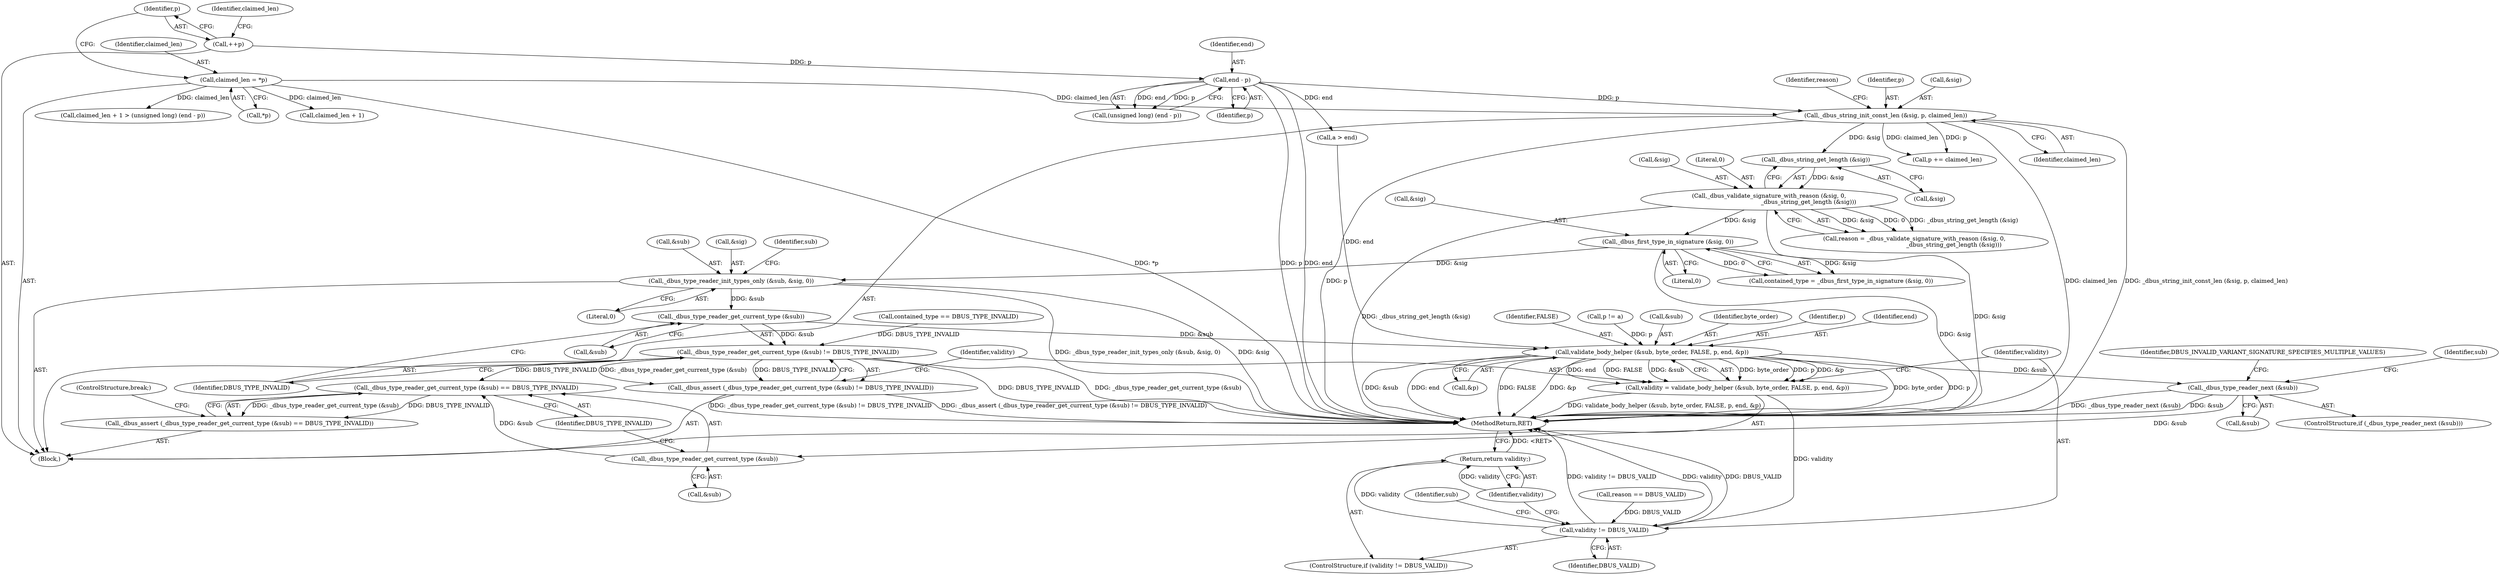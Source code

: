 digraph "0_dbus_7d65a3a6ed8815e34a99c680ac3869fde49dbbd4@API" {
"1000673" [label="(Call,_dbus_type_reader_get_current_type (&sub))"];
"1000665" [label="(Call,_dbus_type_reader_init_types_only (&sub, &sig, 0))"];
"1000626" [label="(Call,_dbus_first_type_in_signature (&sig, 0))"];
"1000590" [label="(Call,_dbus_validate_signature_with_reason (&sig, 0,\n                                           _dbus_string_get_length (&sig)))"];
"1000594" [label="(Call,_dbus_string_get_length (&sig))"];
"1000583" [label="(Call,_dbus_string_init_const_len (&sig, p, claimed_len))"];
"1000578" [label="(Call,end - p)"];
"1000569" [label="(Call,++p)"];
"1000565" [label="(Call,claimed_len = *p)"];
"1000672" [label="(Call,_dbus_type_reader_get_current_type (&sub) != DBUS_TYPE_INVALID)"];
"1000671" [label="(Call,_dbus_assert (_dbus_type_reader_get_current_type (&sub) != DBUS_TYPE_INVALID))"];
"1000701" [label="(Call,_dbus_type_reader_get_current_type (&sub) == DBUS_TYPE_INVALID)"];
"1000700" [label="(Call,_dbus_assert (_dbus_type_reader_get_current_type (&sub) == DBUS_TYPE_INVALID))"];
"1000679" [label="(Call,validate_body_helper (&sub, byte_order, FALSE, p, end, &p))"];
"1000677" [label="(Call,validity = validate_body_helper (&sub, byte_order, FALSE, p, end, &p))"];
"1000689" [label="(Call,validity != DBUS_VALID)"];
"1000692" [label="(Return,return validity;)"];
"1000695" [label="(Call,_dbus_type_reader_next (&sub))"];
"1000702" [label="(Call,_dbus_type_reader_get_current_type (&sub))"];
"1000572" [label="(Call,claimed_len + 1 > (unsigned long) (end - p))"];
"1000677" [label="(Call,validity = validate_body_helper (&sub, byte_order, FALSE, p, end, &p))"];
"1000674" [label="(Call,&sub)"];
"1000697" [label="(Identifier,sub)"];
"1000691" [label="(Identifier,DBUS_VALID)"];
"1000683" [label="(Identifier,FALSE)"];
"1000586" [label="(Identifier,p)"];
"1000693" [label="(Identifier,validity)"];
"1000646" [label="(Call,a > end)"];
"1000570" [label="(Identifier,p)"];
"1000595" [label="(Call,&sig)"];
"1000593" [label="(Literal,0)"];
"1000700" [label="(Call,_dbus_assert (_dbus_type_reader_get_current_type (&sub) == DBUS_TYPE_INVALID))"];
"1000576" [label="(Call,(unsigned long) (end - p))"];
"1000584" [label="(Call,&sig)"];
"1000627" [label="(Call,&sig)"];
"1000666" [label="(Call,&sub)"];
"1000629" [label="(Literal,0)"];
"1000652" [label="(Call,p != a)"];
"1000565" [label="(Call,claimed_len = *p)"];
"1000696" [label="(Call,&sub)"];
"1000671" [label="(Call,_dbus_assert (_dbus_type_reader_get_current_type (&sub) != DBUS_TYPE_INVALID))"];
"1000680" [label="(Call,&sub)"];
"1000701" [label="(Call,_dbus_type_reader_get_current_type (&sub) == DBUS_TYPE_INVALID)"];
"1000694" [label="(ControlStructure,if (_dbus_type_reader_next (&sub)))"];
"1000695" [label="(Call,_dbus_type_reader_next (&sub))"];
"1000574" [label="(Identifier,claimed_len)"];
"1000688" [label="(ControlStructure,if (validity != DBUS_VALID))"];
"1000626" [label="(Call,_dbus_first_type_in_signature (&sig, 0))"];
"1000672" [label="(Call,_dbus_type_reader_get_current_type (&sub) != DBUS_TYPE_INVALID)"];
"1000589" [label="(Identifier,reason)"];
"1000591" [label="(Call,&sig)"];
"1000631" [label="(Call,contained_type == DBUS_TYPE_INVALID)"];
"1000557" [label="(Block,)"];
"1000567" [label="(Call,*p)"];
"1000573" [label="(Call,claimed_len + 1)"];
"1000678" [label="(Identifier,validity)"];
"1000706" [label="(ControlStructure,break;)"];
"1000690" [label="(Identifier,validity)"];
"1000699" [label="(Identifier,DBUS_INVALID_VARIANT_SIGNATURE_SPECIFIES_MULTIPLE_VALUES)"];
"1000588" [label="(Call,reason = _dbus_validate_signature_with_reason (&sig, 0,\n                                           _dbus_string_get_length (&sig)))"];
"1000676" [label="(Identifier,DBUS_TYPE_INVALID)"];
"1000580" [label="(Identifier,p)"];
"1000579" [label="(Identifier,end)"];
"1000679" [label="(Call,validate_body_helper (&sub, byte_order, FALSE, p, end, &p))"];
"1000665" [label="(Call,_dbus_type_reader_init_types_only (&sub, &sig, 0))"];
"1000587" [label="(Identifier,claimed_len)"];
"1000692" [label="(Return,return validity;)"];
"1000578" [label="(Call,end - p)"];
"1000702" [label="(Call,_dbus_type_reader_get_current_type (&sub))"];
"1000689" [label="(Call,validity != DBUS_VALID)"];
"1000704" [label="(Identifier,sub)"];
"1000682" [label="(Identifier,byte_order)"];
"1000684" [label="(Identifier,p)"];
"1000599" [label="(Call,reason == DBUS_VALID)"];
"1000583" [label="(Call,_dbus_string_init_const_len (&sig, p, claimed_len))"];
"1000673" [label="(Call,_dbus_type_reader_get_current_type (&sub))"];
"1000566" [label="(Identifier,claimed_len)"];
"1000668" [label="(Call,&sig)"];
"1000705" [label="(Identifier,DBUS_TYPE_INVALID)"];
"1000686" [label="(Call,&p)"];
"1000675" [label="(Identifier,sub)"];
"1000703" [label="(Call,&sub)"];
"1000670" [label="(Literal,0)"];
"1000770" [label="(MethodReturn,RET)"];
"1000624" [label="(Call,contained_type = _dbus_first_type_in_signature (&sig, 0))"];
"1000590" [label="(Call,_dbus_validate_signature_with_reason (&sig, 0,\n                                           _dbus_string_get_length (&sig)))"];
"1000612" [label="(Call,p += claimed_len)"];
"1000569" [label="(Call,++p)"];
"1000685" [label="(Identifier,end)"];
"1000594" [label="(Call,_dbus_string_get_length (&sig))"];
"1000673" -> "1000672"  [label="AST: "];
"1000673" -> "1000674"  [label="CFG: "];
"1000674" -> "1000673"  [label="AST: "];
"1000676" -> "1000673"  [label="CFG: "];
"1000673" -> "1000672"  [label="DDG: &sub"];
"1000665" -> "1000673"  [label="DDG: &sub"];
"1000673" -> "1000679"  [label="DDG: &sub"];
"1000665" -> "1000557"  [label="AST: "];
"1000665" -> "1000670"  [label="CFG: "];
"1000666" -> "1000665"  [label="AST: "];
"1000668" -> "1000665"  [label="AST: "];
"1000670" -> "1000665"  [label="AST: "];
"1000675" -> "1000665"  [label="CFG: "];
"1000665" -> "1000770"  [label="DDG: &sig"];
"1000665" -> "1000770"  [label="DDG: _dbus_type_reader_init_types_only (&sub, &sig, 0)"];
"1000626" -> "1000665"  [label="DDG: &sig"];
"1000626" -> "1000624"  [label="AST: "];
"1000626" -> "1000629"  [label="CFG: "];
"1000627" -> "1000626"  [label="AST: "];
"1000629" -> "1000626"  [label="AST: "];
"1000624" -> "1000626"  [label="CFG: "];
"1000626" -> "1000770"  [label="DDG: &sig"];
"1000626" -> "1000624"  [label="DDG: &sig"];
"1000626" -> "1000624"  [label="DDG: 0"];
"1000590" -> "1000626"  [label="DDG: &sig"];
"1000590" -> "1000588"  [label="AST: "];
"1000590" -> "1000594"  [label="CFG: "];
"1000591" -> "1000590"  [label="AST: "];
"1000593" -> "1000590"  [label="AST: "];
"1000594" -> "1000590"  [label="AST: "];
"1000588" -> "1000590"  [label="CFG: "];
"1000590" -> "1000770"  [label="DDG: &sig"];
"1000590" -> "1000770"  [label="DDG: _dbus_string_get_length (&sig)"];
"1000590" -> "1000588"  [label="DDG: &sig"];
"1000590" -> "1000588"  [label="DDG: 0"];
"1000590" -> "1000588"  [label="DDG: _dbus_string_get_length (&sig)"];
"1000594" -> "1000590"  [label="DDG: &sig"];
"1000594" -> "1000595"  [label="CFG: "];
"1000595" -> "1000594"  [label="AST: "];
"1000583" -> "1000594"  [label="DDG: &sig"];
"1000583" -> "1000557"  [label="AST: "];
"1000583" -> "1000587"  [label="CFG: "];
"1000584" -> "1000583"  [label="AST: "];
"1000586" -> "1000583"  [label="AST: "];
"1000587" -> "1000583"  [label="AST: "];
"1000589" -> "1000583"  [label="CFG: "];
"1000583" -> "1000770"  [label="DDG: _dbus_string_init_const_len (&sig, p, claimed_len)"];
"1000583" -> "1000770"  [label="DDG: p"];
"1000583" -> "1000770"  [label="DDG: claimed_len"];
"1000578" -> "1000583"  [label="DDG: p"];
"1000565" -> "1000583"  [label="DDG: claimed_len"];
"1000583" -> "1000612"  [label="DDG: claimed_len"];
"1000583" -> "1000612"  [label="DDG: p"];
"1000578" -> "1000576"  [label="AST: "];
"1000578" -> "1000580"  [label="CFG: "];
"1000579" -> "1000578"  [label="AST: "];
"1000580" -> "1000578"  [label="AST: "];
"1000576" -> "1000578"  [label="CFG: "];
"1000578" -> "1000770"  [label="DDG: end"];
"1000578" -> "1000770"  [label="DDG: p"];
"1000578" -> "1000576"  [label="DDG: end"];
"1000578" -> "1000576"  [label="DDG: p"];
"1000569" -> "1000578"  [label="DDG: p"];
"1000578" -> "1000646"  [label="DDG: end"];
"1000569" -> "1000557"  [label="AST: "];
"1000569" -> "1000570"  [label="CFG: "];
"1000570" -> "1000569"  [label="AST: "];
"1000574" -> "1000569"  [label="CFG: "];
"1000565" -> "1000557"  [label="AST: "];
"1000565" -> "1000567"  [label="CFG: "];
"1000566" -> "1000565"  [label="AST: "];
"1000567" -> "1000565"  [label="AST: "];
"1000570" -> "1000565"  [label="CFG: "];
"1000565" -> "1000770"  [label="DDG: *p"];
"1000565" -> "1000572"  [label="DDG: claimed_len"];
"1000565" -> "1000573"  [label="DDG: claimed_len"];
"1000672" -> "1000671"  [label="AST: "];
"1000672" -> "1000676"  [label="CFG: "];
"1000676" -> "1000672"  [label="AST: "];
"1000671" -> "1000672"  [label="CFG: "];
"1000672" -> "1000770"  [label="DDG: DBUS_TYPE_INVALID"];
"1000672" -> "1000770"  [label="DDG: _dbus_type_reader_get_current_type (&sub)"];
"1000672" -> "1000671"  [label="DDG: _dbus_type_reader_get_current_type (&sub)"];
"1000672" -> "1000671"  [label="DDG: DBUS_TYPE_INVALID"];
"1000631" -> "1000672"  [label="DDG: DBUS_TYPE_INVALID"];
"1000672" -> "1000701"  [label="DDG: DBUS_TYPE_INVALID"];
"1000671" -> "1000557"  [label="AST: "];
"1000678" -> "1000671"  [label="CFG: "];
"1000671" -> "1000770"  [label="DDG: _dbus_type_reader_get_current_type (&sub) != DBUS_TYPE_INVALID"];
"1000671" -> "1000770"  [label="DDG: _dbus_assert (_dbus_type_reader_get_current_type (&sub) != DBUS_TYPE_INVALID)"];
"1000701" -> "1000700"  [label="AST: "];
"1000701" -> "1000705"  [label="CFG: "];
"1000702" -> "1000701"  [label="AST: "];
"1000705" -> "1000701"  [label="AST: "];
"1000700" -> "1000701"  [label="CFG: "];
"1000701" -> "1000700"  [label="DDG: _dbus_type_reader_get_current_type (&sub)"];
"1000701" -> "1000700"  [label="DDG: DBUS_TYPE_INVALID"];
"1000702" -> "1000701"  [label="DDG: &sub"];
"1000700" -> "1000557"  [label="AST: "];
"1000706" -> "1000700"  [label="CFG: "];
"1000679" -> "1000677"  [label="AST: "];
"1000679" -> "1000686"  [label="CFG: "];
"1000680" -> "1000679"  [label="AST: "];
"1000682" -> "1000679"  [label="AST: "];
"1000683" -> "1000679"  [label="AST: "];
"1000684" -> "1000679"  [label="AST: "];
"1000685" -> "1000679"  [label="AST: "];
"1000686" -> "1000679"  [label="AST: "];
"1000677" -> "1000679"  [label="CFG: "];
"1000679" -> "1000770"  [label="DDG: byte_order"];
"1000679" -> "1000770"  [label="DDG: p"];
"1000679" -> "1000770"  [label="DDG: &sub"];
"1000679" -> "1000770"  [label="DDG: end"];
"1000679" -> "1000770"  [label="DDG: FALSE"];
"1000679" -> "1000770"  [label="DDG: &p"];
"1000679" -> "1000677"  [label="DDG: byte_order"];
"1000679" -> "1000677"  [label="DDG: p"];
"1000679" -> "1000677"  [label="DDG: &p"];
"1000679" -> "1000677"  [label="DDG: end"];
"1000679" -> "1000677"  [label="DDG: FALSE"];
"1000679" -> "1000677"  [label="DDG: &sub"];
"1000652" -> "1000679"  [label="DDG: p"];
"1000646" -> "1000679"  [label="DDG: end"];
"1000679" -> "1000695"  [label="DDG: &sub"];
"1000677" -> "1000557"  [label="AST: "];
"1000678" -> "1000677"  [label="AST: "];
"1000690" -> "1000677"  [label="CFG: "];
"1000677" -> "1000770"  [label="DDG: validate_body_helper (&sub, byte_order, FALSE, p, end, &p)"];
"1000677" -> "1000689"  [label="DDG: validity"];
"1000689" -> "1000688"  [label="AST: "];
"1000689" -> "1000691"  [label="CFG: "];
"1000690" -> "1000689"  [label="AST: "];
"1000691" -> "1000689"  [label="AST: "];
"1000693" -> "1000689"  [label="CFG: "];
"1000697" -> "1000689"  [label="CFG: "];
"1000689" -> "1000770"  [label="DDG: validity != DBUS_VALID"];
"1000689" -> "1000770"  [label="DDG: validity"];
"1000689" -> "1000770"  [label="DDG: DBUS_VALID"];
"1000599" -> "1000689"  [label="DDG: DBUS_VALID"];
"1000689" -> "1000692"  [label="DDG: validity"];
"1000692" -> "1000688"  [label="AST: "];
"1000692" -> "1000693"  [label="CFG: "];
"1000693" -> "1000692"  [label="AST: "];
"1000770" -> "1000692"  [label="CFG: "];
"1000692" -> "1000770"  [label="DDG: <RET>"];
"1000693" -> "1000692"  [label="DDG: validity"];
"1000695" -> "1000694"  [label="AST: "];
"1000695" -> "1000696"  [label="CFG: "];
"1000696" -> "1000695"  [label="AST: "];
"1000699" -> "1000695"  [label="CFG: "];
"1000704" -> "1000695"  [label="CFG: "];
"1000695" -> "1000770"  [label="DDG: _dbus_type_reader_next (&sub)"];
"1000695" -> "1000770"  [label="DDG: &sub"];
"1000695" -> "1000702"  [label="DDG: &sub"];
"1000702" -> "1000703"  [label="CFG: "];
"1000703" -> "1000702"  [label="AST: "];
"1000705" -> "1000702"  [label="CFG: "];
}
